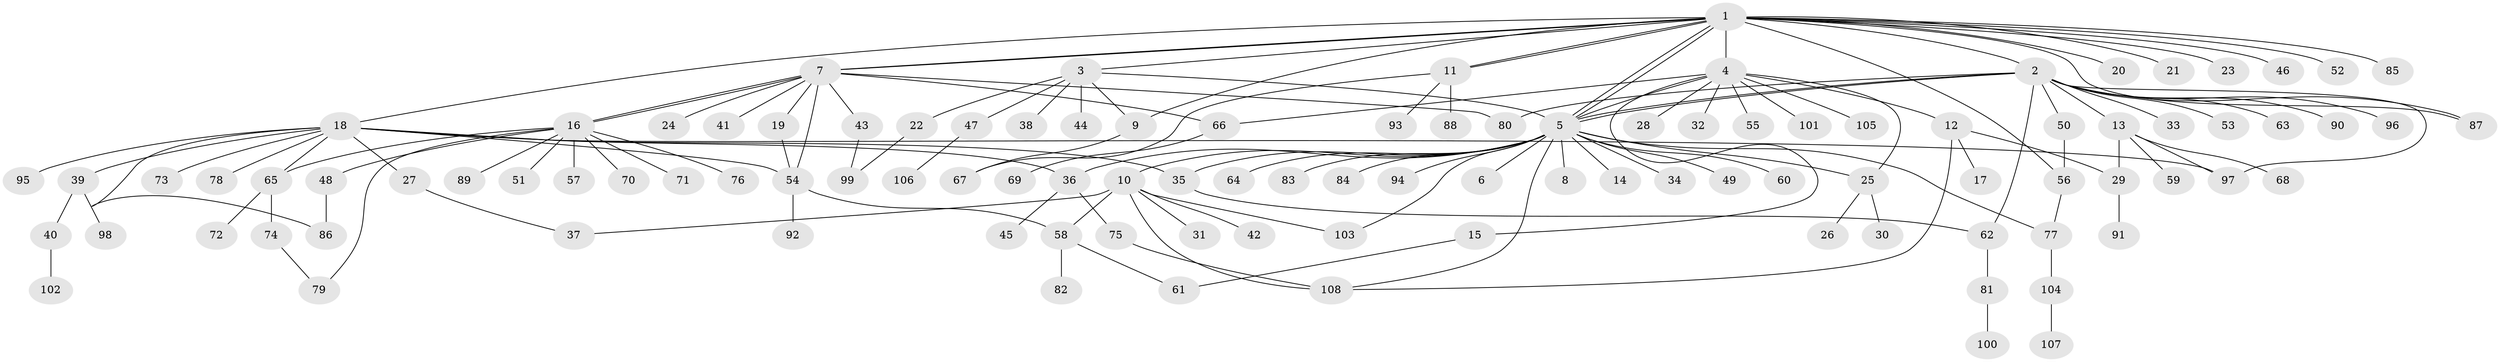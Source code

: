 // Generated by graph-tools (version 1.1) at 2025/50/03/09/25 03:50:00]
// undirected, 108 vertices, 142 edges
graph export_dot {
graph [start="1"]
  node [color=gray90,style=filled];
  1;
  2;
  3;
  4;
  5;
  6;
  7;
  8;
  9;
  10;
  11;
  12;
  13;
  14;
  15;
  16;
  17;
  18;
  19;
  20;
  21;
  22;
  23;
  24;
  25;
  26;
  27;
  28;
  29;
  30;
  31;
  32;
  33;
  34;
  35;
  36;
  37;
  38;
  39;
  40;
  41;
  42;
  43;
  44;
  45;
  46;
  47;
  48;
  49;
  50;
  51;
  52;
  53;
  54;
  55;
  56;
  57;
  58;
  59;
  60;
  61;
  62;
  63;
  64;
  65;
  66;
  67;
  68;
  69;
  70;
  71;
  72;
  73;
  74;
  75;
  76;
  77;
  78;
  79;
  80;
  81;
  82;
  83;
  84;
  85;
  86;
  87;
  88;
  89;
  90;
  91;
  92;
  93;
  94;
  95;
  96;
  97;
  98;
  99;
  100;
  101;
  102;
  103;
  104;
  105;
  106;
  107;
  108;
  1 -- 2;
  1 -- 3;
  1 -- 4;
  1 -- 5;
  1 -- 5;
  1 -- 7;
  1 -- 7;
  1 -- 9;
  1 -- 11;
  1 -- 11;
  1 -- 18;
  1 -- 20;
  1 -- 21;
  1 -- 23;
  1 -- 46;
  1 -- 52;
  1 -- 56;
  1 -- 85;
  1 -- 87;
  2 -- 5;
  2 -- 5;
  2 -- 13;
  2 -- 33;
  2 -- 50;
  2 -- 53;
  2 -- 62;
  2 -- 63;
  2 -- 80;
  2 -- 87;
  2 -- 90;
  2 -- 96;
  2 -- 97;
  3 -- 5;
  3 -- 9;
  3 -- 22;
  3 -- 38;
  3 -- 44;
  3 -- 47;
  4 -- 5;
  4 -- 12;
  4 -- 15;
  4 -- 25;
  4 -- 28;
  4 -- 32;
  4 -- 55;
  4 -- 66;
  4 -- 101;
  4 -- 105;
  5 -- 6;
  5 -- 8;
  5 -- 10;
  5 -- 14;
  5 -- 25;
  5 -- 34;
  5 -- 35;
  5 -- 36;
  5 -- 49;
  5 -- 60;
  5 -- 64;
  5 -- 77;
  5 -- 83;
  5 -- 84;
  5 -- 94;
  5 -- 103;
  5 -- 108;
  7 -- 16;
  7 -- 16;
  7 -- 19;
  7 -- 24;
  7 -- 41;
  7 -- 43;
  7 -- 54;
  7 -- 66;
  7 -- 80;
  9 -- 67;
  10 -- 31;
  10 -- 37;
  10 -- 42;
  10 -- 58;
  10 -- 103;
  10 -- 108;
  11 -- 67;
  11 -- 88;
  11 -- 93;
  12 -- 17;
  12 -- 29;
  12 -- 108;
  13 -- 29;
  13 -- 59;
  13 -- 68;
  13 -- 97;
  15 -- 61;
  16 -- 48;
  16 -- 51;
  16 -- 57;
  16 -- 65;
  16 -- 70;
  16 -- 71;
  16 -- 76;
  16 -- 79;
  16 -- 89;
  18 -- 27;
  18 -- 35;
  18 -- 36;
  18 -- 39;
  18 -- 54;
  18 -- 65;
  18 -- 73;
  18 -- 78;
  18 -- 86;
  18 -- 95;
  18 -- 97;
  19 -- 54;
  22 -- 99;
  25 -- 26;
  25 -- 30;
  27 -- 37;
  29 -- 91;
  35 -- 62;
  36 -- 45;
  36 -- 75;
  39 -- 40;
  39 -- 98;
  40 -- 102;
  43 -- 99;
  47 -- 106;
  48 -- 86;
  50 -- 56;
  54 -- 58;
  54 -- 92;
  56 -- 77;
  58 -- 61;
  58 -- 82;
  62 -- 81;
  65 -- 72;
  65 -- 74;
  66 -- 69;
  74 -- 79;
  75 -- 108;
  77 -- 104;
  81 -- 100;
  104 -- 107;
}
